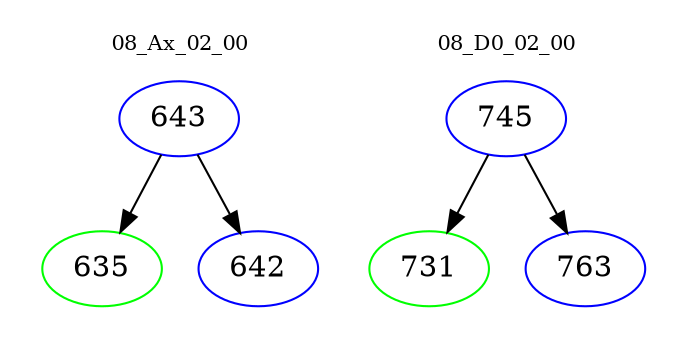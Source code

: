 digraph{
subgraph cluster_0 {
color = white
label = "08_Ax_02_00";
fontsize=10;
T0_643 [label="643", color="blue"]
T0_643 -> T0_635 [color="black"]
T0_635 [label="635", color="green"]
T0_643 -> T0_642 [color="black"]
T0_642 [label="642", color="blue"]
}
subgraph cluster_1 {
color = white
label = "08_D0_02_00";
fontsize=10;
T1_745 [label="745", color="blue"]
T1_745 -> T1_731 [color="black"]
T1_731 [label="731", color="green"]
T1_745 -> T1_763 [color="black"]
T1_763 [label="763", color="blue"]
}
}
